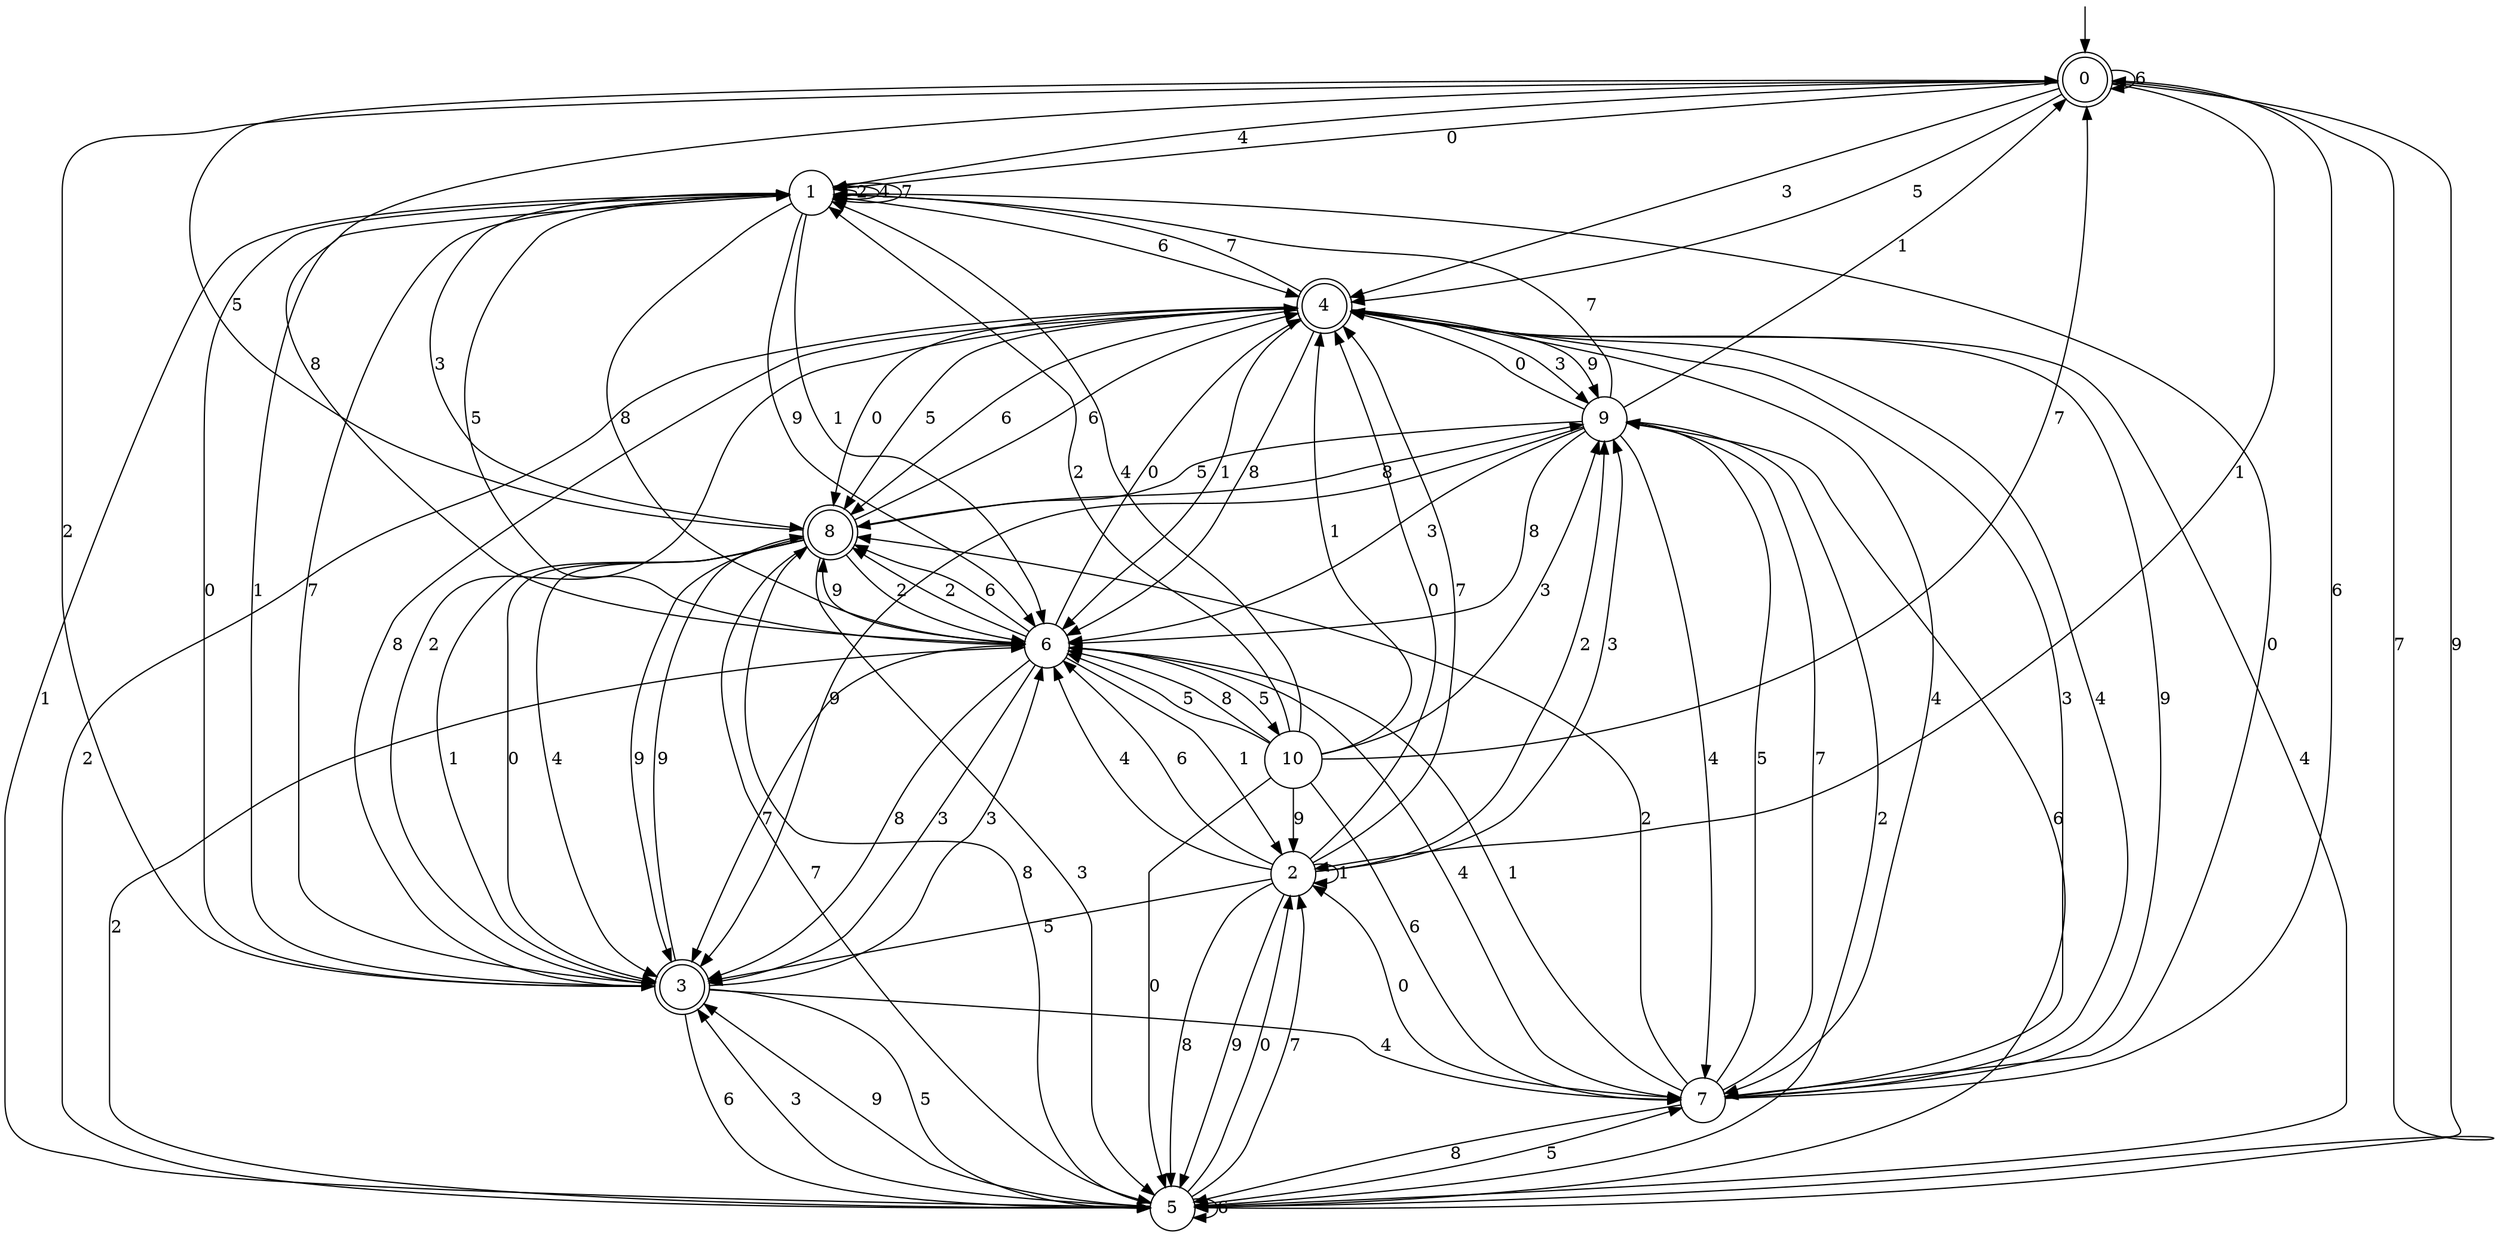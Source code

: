 digraph g {

	s0 [shape="doublecircle" label="0"];
	s1 [shape="circle" label="1"];
	s2 [shape="circle" label="2"];
	s3 [shape="doublecircle" label="3"];
	s4 [shape="doublecircle" label="4"];
	s5 [shape="circle" label="5"];
	s6 [shape="circle" label="6"];
	s7 [shape="circle" label="7"];
	s8 [shape="doublecircle" label="8"];
	s9 [shape="circle" label="9"];
	s10 [shape="circle" label="10"];
	s0 -> s1 [label="0"];
	s0 -> s2 [label="1"];
	s0 -> s3 [label="2"];
	s0 -> s4 [label="3"];
	s0 -> s1 [label="4"];
	s0 -> s4 [label="5"];
	s0 -> s0 [label="6"];
	s0 -> s5 [label="7"];
	s0 -> s6 [label="8"];
	s0 -> s5 [label="9"];
	s1 -> s7 [label="0"];
	s1 -> s6 [label="1"];
	s1 -> s1 [label="2"];
	s1 -> s8 [label="3"];
	s1 -> s1 [label="4"];
	s1 -> s6 [label="5"];
	s1 -> s4 [label="6"];
	s1 -> s1 [label="7"];
	s1 -> s6 [label="8"];
	s1 -> s6 [label="9"];
	s2 -> s4 [label="0"];
	s2 -> s2 [label="1"];
	s2 -> s9 [label="2"];
	s2 -> s9 [label="3"];
	s2 -> s6 [label="4"];
	s2 -> s3 [label="5"];
	s2 -> s6 [label="6"];
	s2 -> s4 [label="7"];
	s2 -> s5 [label="8"];
	s2 -> s5 [label="9"];
	s3 -> s1 [label="0"];
	s3 -> s1 [label="1"];
	s3 -> s4 [label="2"];
	s3 -> s6 [label="3"];
	s3 -> s7 [label="4"];
	s3 -> s5 [label="5"];
	s3 -> s5 [label="6"];
	s3 -> s1 [label="7"];
	s3 -> s4 [label="8"];
	s3 -> s8 [label="9"];
	s4 -> s8 [label="0"];
	s4 -> s6 [label="1"];
	s4 -> s5 [label="2"];
	s4 -> s9 [label="3"];
	s4 -> s7 [label="4"];
	s4 -> s8 [label="5"];
	s4 -> s8 [label="6"];
	s4 -> s1 [label="7"];
	s4 -> s6 [label="8"];
	s4 -> s9 [label="9"];
	s5 -> s2 [label="0"];
	s5 -> s1 [label="1"];
	s5 -> s6 [label="2"];
	s5 -> s3 [label="3"];
	s5 -> s4 [label="4"];
	s5 -> s7 [label="5"];
	s5 -> s5 [label="6"];
	s5 -> s2 [label="7"];
	s5 -> s8 [label="8"];
	s5 -> s3 [label="9"];
	s6 -> s4 [label="0"];
	s6 -> s2 [label="1"];
	s6 -> s8 [label="2"];
	s6 -> s3 [label="3"];
	s6 -> s7 [label="4"];
	s6 -> s10 [label="5"];
	s6 -> s8 [label="6"];
	s6 -> s3 [label="7"];
	s6 -> s3 [label="8"];
	s6 -> s8 [label="9"];
	s7 -> s2 [label="0"];
	s7 -> s6 [label="1"];
	s7 -> s8 [label="2"];
	s7 -> s4 [label="3"];
	s7 -> s4 [label="4"];
	s7 -> s9 [label="5"];
	s7 -> s0 [label="6"];
	s7 -> s9 [label="7"];
	s7 -> s5 [label="8"];
	s7 -> s4 [label="9"];
	s8 -> s3 [label="0"];
	s8 -> s3 [label="1"];
	s8 -> s6 [label="2"];
	s8 -> s5 [label="3"];
	s8 -> s3 [label="4"];
	s8 -> s0 [label="5"];
	s8 -> s4 [label="6"];
	s8 -> s5 [label="7"];
	s8 -> s9 [label="8"];
	s8 -> s3 [label="9"];
	s9 -> s4 [label="0"];
	s9 -> s0 [label="1"];
	s9 -> s5 [label="2"];
	s9 -> s6 [label="3"];
	s9 -> s7 [label="4"];
	s9 -> s8 [label="5"];
	s9 -> s5 [label="6"];
	s9 -> s1 [label="7"];
	s9 -> s6 [label="8"];
	s9 -> s3 [label="9"];
	s10 -> s5 [label="0"];
	s10 -> s4 [label="1"];
	s10 -> s1 [label="2"];
	s10 -> s9 [label="3"];
	s10 -> s1 [label="4"];
	s10 -> s6 [label="5"];
	s10 -> s7 [label="6"];
	s10 -> s0 [label="7"];
	s10 -> s6 [label="8"];
	s10 -> s2 [label="9"];

__start0 [label="" shape="none" width="0" height="0"];
__start0 -> s0;

}
